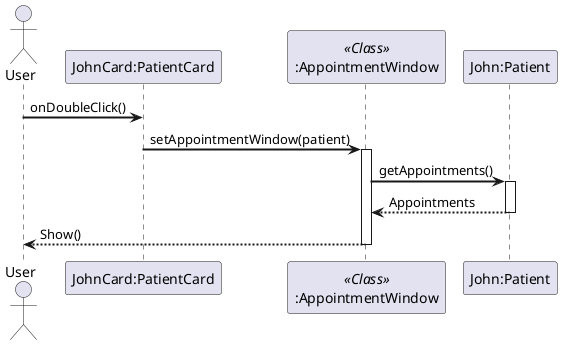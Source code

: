 @startuml
skinparam sequenceArrowThickness 2

actor User
participant "JohnCard:PatientCard" as A
participant ":AppointmentWindow" as B <<Class>>
participant "John:Patient" as C

User -> A: onDoubleClick()


A -> B: setAppointmentWindow(patient)
activate B

B -> C: getAppointments()
activate C
C --> B: Appointments
deactivate C

B --> User: Show()
deactivate B



@enduml
